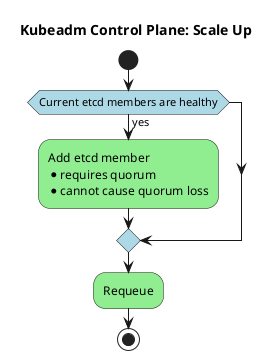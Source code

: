 @startuml
skinparam ActivityBackgroundColor lightgreen
skinparam ActivityDiamondBackgroundColor lightblue
' skinparam activityFontSize 16
' skinparam activityDiamondFontSize 16
' skinparam activityArrowFontSize 16

title Kubeadm Control Plane: Scale Up

start

if (Current etcd members are healthy) then (yes)
    :Add etcd member
    *requires quorum
    *cannot cause quorum loss;
endif
:Requeue;
stop

@enduml